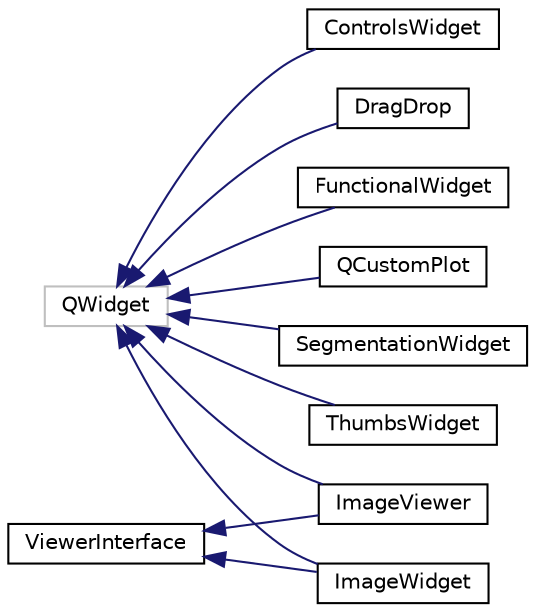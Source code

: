 digraph "Graphical Class Hierarchy"
{
  edge [fontname="Helvetica",fontsize="10",labelfontname="Helvetica",labelfontsize="10"];
  node [fontname="Helvetica",fontsize="10",shape=record];
  rankdir="LR";
  Node1 [label="QWidget",height=0.2,width=0.4,color="grey75", fillcolor="white", style="filled"];
  Node1 -> Node2 [dir="back",color="midnightblue",fontsize="10",style="solid",fontname="Helvetica"];
  Node2 [label="ControlsWidget",height=0.2,width=0.4,color="black", fillcolor="white", style="filled",URL="$class_controls_widget.html"];
  Node1 -> Node3 [dir="back",color="midnightblue",fontsize="10",style="solid",fontname="Helvetica"];
  Node3 [label="DragDrop",height=0.2,width=0.4,color="black", fillcolor="white", style="filled",URL="$class_drag_drop.html"];
  Node1 -> Node4 [dir="back",color="midnightblue",fontsize="10",style="solid",fontname="Helvetica"];
  Node4 [label="FunctionalWidget",height=0.2,width=0.4,color="black", fillcolor="white", style="filled",URL="$class_functional_widget.html"];
  Node1 -> Node5 [dir="back",color="midnightblue",fontsize="10",style="solid",fontname="Helvetica"];
  Node5 [label="ImageViewer",height=0.2,width=0.4,color="black", fillcolor="white", style="filled",URL="$class_image_viewer.html"];
  Node1 -> Node6 [dir="back",color="midnightblue",fontsize="10",style="solid",fontname="Helvetica"];
  Node6 [label="ImageWidget",height=0.2,width=0.4,color="black", fillcolor="white", style="filled",URL="$class_image_widget.html"];
  Node1 -> Node7 [dir="back",color="midnightblue",fontsize="10",style="solid",fontname="Helvetica"];
  Node7 [label="QCustomPlot",height=0.2,width=0.4,color="black", fillcolor="white", style="filled",URL="$class_q_custom_plot.html",tooltip="The central class of the library. This is the QWidget which displays the plot and interacts with the ..."];
  Node1 -> Node8 [dir="back",color="midnightblue",fontsize="10",style="solid",fontname="Helvetica"];
  Node8 [label="SegmentationWidget",height=0.2,width=0.4,color="black", fillcolor="white", style="filled",URL="$class_segmentation_widget.html"];
  Node1 -> Node9 [dir="back",color="midnightblue",fontsize="10",style="solid",fontname="Helvetica"];
  Node9 [label="ThumbsWidget",height=0.2,width=0.4,color="black", fillcolor="white", style="filled",URL="$class_thumbs_widget.html"];
  Node10 [label="ViewerInterface",height=0.2,width=0.4,color="black", fillcolor="white", style="filled",URL="$class_viewer_interface.html"];
  Node10 -> Node5 [dir="back",color="midnightblue",fontsize="10",style="solid",fontname="Helvetica"];
  Node10 -> Node6 [dir="back",color="midnightblue",fontsize="10",style="solid",fontname="Helvetica"];
}
